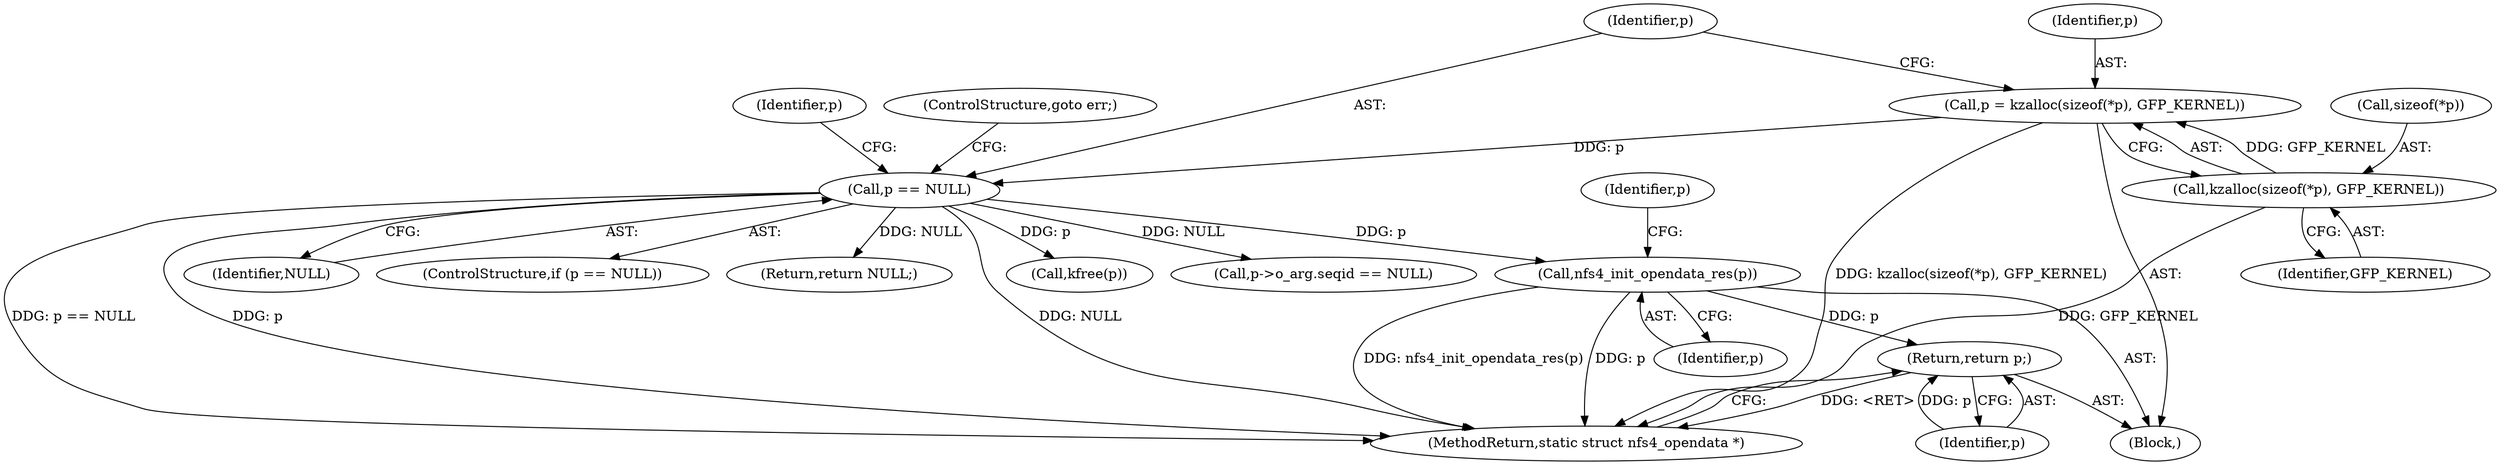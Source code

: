 digraph "0_linux_dc0b027dfadfcb8a5504f7d8052754bf8d501ab9_17@API" {
"1000372" [label="(Call,nfs4_init_opendata_res(p))"];
"1000134" [label="(Call,p == NULL)"];
"1000126" [label="(Call,p = kzalloc(sizeof(*p), GFP_KERNEL))"];
"1000128" [label="(Call,kzalloc(sizeof(*p), GFP_KERNEL))"];
"1000379" [label="(Return,return p;)"];
"1000135" [label="(Identifier,p)"];
"1000382" [label="(Call,kfree(p))"];
"1000150" [label="(Call,p->o_arg.seqid == NULL)"];
"1000129" [label="(Call,sizeof(*p))"];
"1000373" [label="(Identifier,p)"];
"1000128" [label="(Call,kzalloc(sizeof(*p), GFP_KERNEL))"];
"1000127" [label="(Identifier,p)"];
"1000132" [label="(Identifier,GFP_KERNEL)"];
"1000136" [label="(Identifier,NULL)"];
"1000377" [label="(Identifier,p)"];
"1000134" [label="(Call,p == NULL)"];
"1000133" [label="(ControlStructure,if (p == NULL))"];
"1000389" [label="(MethodReturn,static struct nfs4_opendata *)"];
"1000372" [label="(Call,nfs4_init_opendata_res(p))"];
"1000141" [label="(Identifier,p)"];
"1000126" [label="(Call,p = kzalloc(sizeof(*p), GFP_KERNEL))"];
"1000379" [label="(Return,return p;)"];
"1000380" [label="(Identifier,p)"];
"1000106" [label="(Block,)"];
"1000137" [label="(ControlStructure,goto err;)"];
"1000387" [label="(Return,return NULL;)"];
"1000372" -> "1000106"  [label="AST: "];
"1000372" -> "1000373"  [label="CFG: "];
"1000373" -> "1000372"  [label="AST: "];
"1000377" -> "1000372"  [label="CFG: "];
"1000372" -> "1000389"  [label="DDG: p"];
"1000372" -> "1000389"  [label="DDG: nfs4_init_opendata_res(p)"];
"1000134" -> "1000372"  [label="DDG: p"];
"1000372" -> "1000379"  [label="DDG: p"];
"1000134" -> "1000133"  [label="AST: "];
"1000134" -> "1000136"  [label="CFG: "];
"1000135" -> "1000134"  [label="AST: "];
"1000136" -> "1000134"  [label="AST: "];
"1000137" -> "1000134"  [label="CFG: "];
"1000141" -> "1000134"  [label="CFG: "];
"1000134" -> "1000389"  [label="DDG: p == NULL"];
"1000134" -> "1000389"  [label="DDG: p"];
"1000134" -> "1000389"  [label="DDG: NULL"];
"1000126" -> "1000134"  [label="DDG: p"];
"1000134" -> "1000150"  [label="DDG: NULL"];
"1000134" -> "1000382"  [label="DDG: p"];
"1000134" -> "1000387"  [label="DDG: NULL"];
"1000126" -> "1000106"  [label="AST: "];
"1000126" -> "1000128"  [label="CFG: "];
"1000127" -> "1000126"  [label="AST: "];
"1000128" -> "1000126"  [label="AST: "];
"1000135" -> "1000126"  [label="CFG: "];
"1000126" -> "1000389"  [label="DDG: kzalloc(sizeof(*p), GFP_KERNEL)"];
"1000128" -> "1000126"  [label="DDG: GFP_KERNEL"];
"1000128" -> "1000132"  [label="CFG: "];
"1000129" -> "1000128"  [label="AST: "];
"1000132" -> "1000128"  [label="AST: "];
"1000128" -> "1000389"  [label="DDG: GFP_KERNEL"];
"1000379" -> "1000106"  [label="AST: "];
"1000379" -> "1000380"  [label="CFG: "];
"1000380" -> "1000379"  [label="AST: "];
"1000389" -> "1000379"  [label="CFG: "];
"1000379" -> "1000389"  [label="DDG: <RET>"];
"1000380" -> "1000379"  [label="DDG: p"];
}
